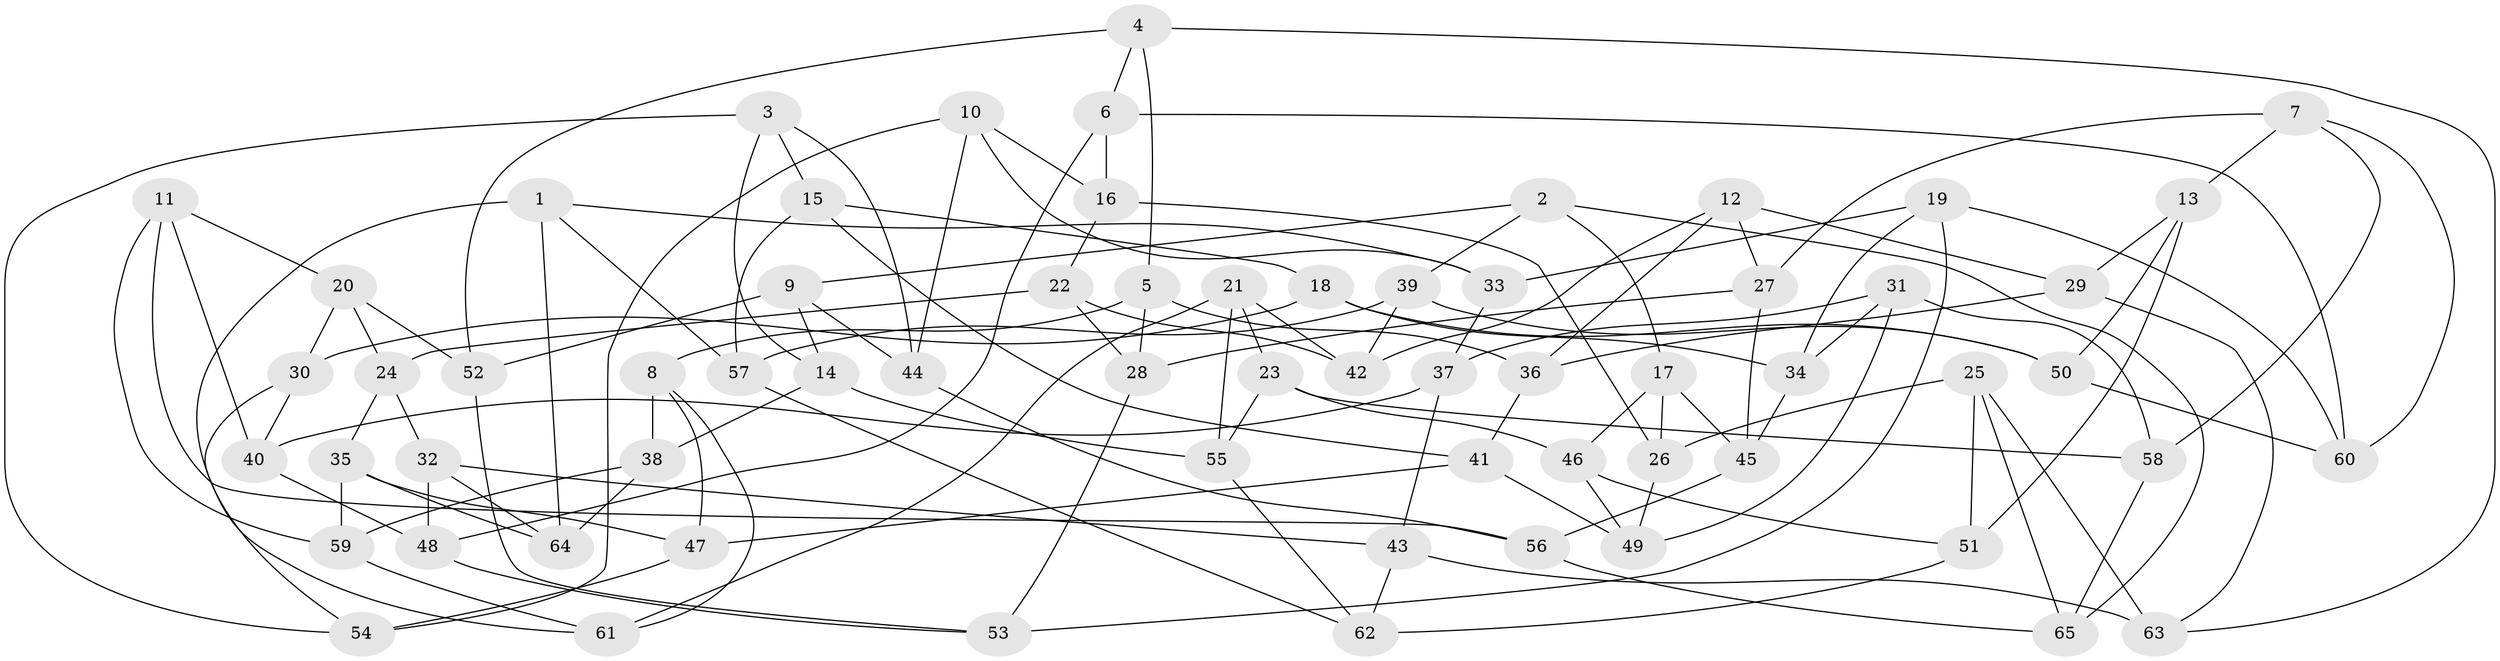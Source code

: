 // coarse degree distribution, {6: 0.5945945945945946, 5: 0.16216216216216217, 4: 0.24324324324324326}
// Generated by graph-tools (version 1.1) at 2025/52/02/27/25 19:52:33]
// undirected, 65 vertices, 130 edges
graph export_dot {
graph [start="1"]
  node [color=gray90,style=filled];
  1;
  2;
  3;
  4;
  5;
  6;
  7;
  8;
  9;
  10;
  11;
  12;
  13;
  14;
  15;
  16;
  17;
  18;
  19;
  20;
  21;
  22;
  23;
  24;
  25;
  26;
  27;
  28;
  29;
  30;
  31;
  32;
  33;
  34;
  35;
  36;
  37;
  38;
  39;
  40;
  41;
  42;
  43;
  44;
  45;
  46;
  47;
  48;
  49;
  50;
  51;
  52;
  53;
  54;
  55;
  56;
  57;
  58;
  59;
  60;
  61;
  62;
  63;
  64;
  65;
  1 -- 61;
  1 -- 33;
  1 -- 57;
  1 -- 64;
  2 -- 65;
  2 -- 17;
  2 -- 39;
  2 -- 9;
  3 -- 44;
  3 -- 15;
  3 -- 14;
  3 -- 54;
  4 -- 6;
  4 -- 52;
  4 -- 63;
  4 -- 5;
  5 -- 36;
  5 -- 8;
  5 -- 28;
  6 -- 48;
  6 -- 60;
  6 -- 16;
  7 -- 13;
  7 -- 27;
  7 -- 60;
  7 -- 58;
  8 -- 38;
  8 -- 61;
  8 -- 47;
  9 -- 44;
  9 -- 52;
  9 -- 14;
  10 -- 54;
  10 -- 33;
  10 -- 44;
  10 -- 16;
  11 -- 20;
  11 -- 56;
  11 -- 59;
  11 -- 40;
  12 -- 27;
  12 -- 29;
  12 -- 42;
  12 -- 36;
  13 -- 29;
  13 -- 50;
  13 -- 51;
  14 -- 55;
  14 -- 38;
  15 -- 57;
  15 -- 18;
  15 -- 41;
  16 -- 22;
  16 -- 26;
  17 -- 45;
  17 -- 26;
  17 -- 46;
  18 -- 30;
  18 -- 34;
  18 -- 50;
  19 -- 34;
  19 -- 60;
  19 -- 33;
  19 -- 53;
  20 -- 24;
  20 -- 52;
  20 -- 30;
  21 -- 55;
  21 -- 61;
  21 -- 42;
  21 -- 23;
  22 -- 24;
  22 -- 42;
  22 -- 28;
  23 -- 46;
  23 -- 55;
  23 -- 58;
  24 -- 35;
  24 -- 32;
  25 -- 26;
  25 -- 65;
  25 -- 51;
  25 -- 63;
  26 -- 49;
  27 -- 45;
  27 -- 28;
  28 -- 53;
  29 -- 36;
  29 -- 63;
  30 -- 54;
  30 -- 40;
  31 -- 34;
  31 -- 37;
  31 -- 58;
  31 -- 49;
  32 -- 48;
  32 -- 43;
  32 -- 64;
  33 -- 37;
  34 -- 45;
  35 -- 47;
  35 -- 64;
  35 -- 59;
  36 -- 41;
  37 -- 40;
  37 -- 43;
  38 -- 59;
  38 -- 64;
  39 -- 50;
  39 -- 57;
  39 -- 42;
  40 -- 48;
  41 -- 49;
  41 -- 47;
  43 -- 62;
  43 -- 63;
  44 -- 56;
  45 -- 56;
  46 -- 51;
  46 -- 49;
  47 -- 54;
  48 -- 53;
  50 -- 60;
  51 -- 62;
  52 -- 53;
  55 -- 62;
  56 -- 65;
  57 -- 62;
  58 -- 65;
  59 -- 61;
}
